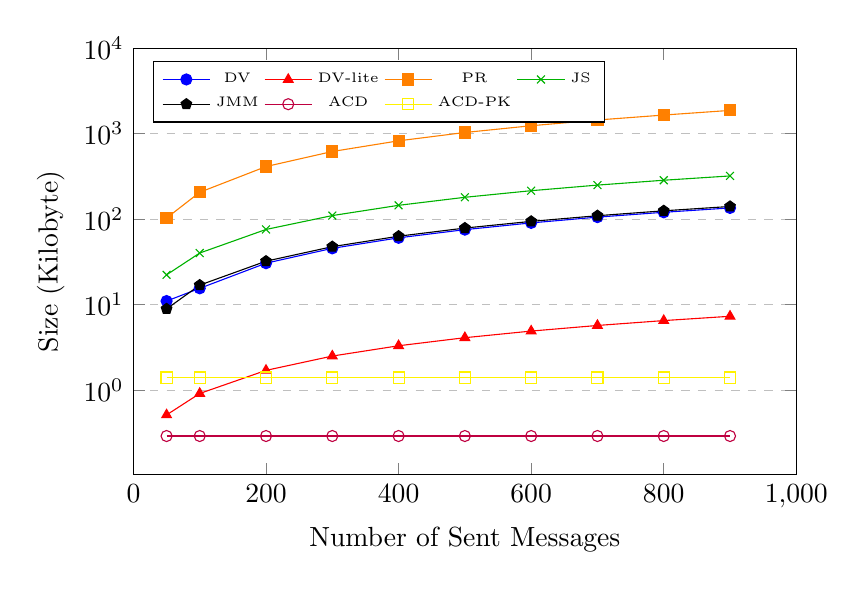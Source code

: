 \begin{tikzpicture}[scale=1]
\begin{axis}[
  %ymode=log,
%  legend style={font=\tiny, legend columns=4},
%  scaled ticks=false,
%  xlabel={Number of Sent Messages},
%  ylabel={Size (Kilobyte)},
%  xmin=0, xmax=1000,
%  ymax=200,
%  xtick={0,200,400,600,800,1000},
%  %ytick={0.01,0.1,1,10,100,1000,10000},
%  ytick={0,20,40,60,80,100,120,140,160,180,200},
%  legend pos=north west,
%  ymajorgrids=true,
%  xminorticks=false,
%  yminorticks=false,
%  grid style=dashed,
%  height=7cm,
%  width=10cm,
  ymode=log,
  legend style={font=\tiny, legend columns=4},
  scaled ticks=false,
  xlabel={Number of Sent Messages},
  ylabel={Size (Kilobyte)},
  xmin=0, xmax=1000,
  ymax=10000,
  xtick={0,200,400,600,800,1000},
  ytick={0.001,0.01,0.1,1,10,100,1000,10000},
  %ytick={0,20,40,60,80,100,120,140,160,180,200},
  legend pos=north west,
  ymajorgrids=true,
  xminorticks=false,
  yminorticks=false,
  grid style=dashed,
  height=7cm,
  width=10cm,
]
 
\addplot[color=blue,mark=*]
   coordinates {
  (50,11.0)(100,15.5)(200,30.5)(300,45.5)(400,60.4)(500,75.3)(600,90.3)
  (700,105.5)(800,120.2)(900,135.1)
  };

\addplot[color=red,mark=triangle*]
  coordinates {
  (50,0.512)(100,0.912)(200,1.7)(300,2.5)(400,3.3)(500,4.1)
  (600,4.9)(700,5.7)(800,6.5)(900,7.3)
  };

\addplot[color=orange,mark=square*]
  coordinates {
  (50,103)(100,206)(200,412)(300,618)(400,824)(500,1031)
  (600,1237)(700,1444)(800,1650)(900,1870)
  };


\addplot[color=black!30!green,mark=x]
  coordinates {
  (50,22.3)(100,40.1)(200,75.7)(300,110)(400,145)(500,180)
  (600,215)(700,250)(800,285)(900,320)
  };

\addplot[color=black,mark=pentagon*]
  coordinates {
  (50,8.9)(100,16.9)(200,32.2)(300,47.6)(400,63.1)(500,78.6)
  (600,94.1)(700,109.6)(800,125.1)(900,140.6)
  };

\addplot[color=purple,mark=o]
  coordinates {
  (50,0.29)(100,0.29)(200,0.29)(300,0.29)(400,0.29)(500,0.29)
  (600,0.29)(700,0.29)(800,0.29)(900,0.29)
  };

\addplot[color=yellow,mark=square]
  coordinates {
  (50,1.4)(100,1.4)(200,1.4)(300,1.4)(400,1.4)(500,1.4)
  (600,1.4)(700,1.4)(800,1.4)(900,1.4)
  };


  \legend{DV,DV-lite,PR,JS,JMM,ACD,ACD-PK}
 
\end{axis}
\end{tikzpicture}